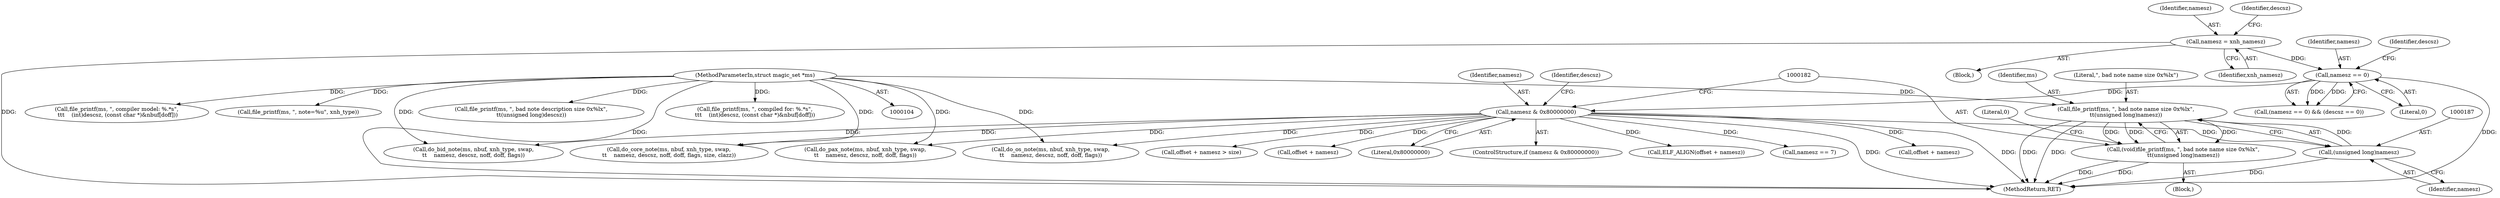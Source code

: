 digraph "0_file_65437cee25199dbd385fb35901bc0011e164276c@pointer" {
"1000183" [label="(Call,file_printf(ms, \", bad note name size 0x%lx\",\n\t\t(unsigned long)namesz))"];
"1000105" [label="(MethodParameterIn,struct magic_set *ms)"];
"1000186" [label="(Call,(unsigned long)namesz)"];
"1000177" [label="(Call,namesz & 0x80000000)"];
"1000162" [label="(Call,namesz == 0)"];
"1000154" [label="(Call,namesz = xnh_namesz)"];
"1000181" [label="(Call,(void)file_printf(ms, \", bad note name size 0x%lx\",\n\t\t(unsigned long)namesz))"];
"1000316" [label="(Call,do_core_note(ms, nbuf, xnh_type, swap,\n\t\t    namesz, descsz, noff, doff, flags, size, clazz))"];
"1000404" [label="(Call,file_printf(ms, \", compiler model: %.*s\",\n \t\t\t    (int)descsz, (const char *)&nbuf[doff]))"];
"1000176" [label="(ControlStructure,if (namesz & 0x80000000))"];
"1000211" [label="(Call,ELF_ALIGN(offset + namesz))"];
"1000162" [label="(Call,namesz == 0)"];
"1000253" [label="(Call,do_os_note(ms, nbuf, xnh_type, swap,\n\t\t    namesz, descsz, noff, doff, flags))"];
"1000193" [label="(Identifier,descsz)"];
"1000435" [label="(Call,file_printf(ms, \", note=%u\", xnh_type))"];
"1000198" [label="(Call,file_printf(ms, \", bad note description size 0x%lx\",\n\t\t(unsigned long)descsz))"];
"1000295" [label="(Call,do_pax_note(ms, nbuf, xnh_type, swap,\n\t\t    namesz, descsz, noff, doff, flags))"];
"1000156" [label="(Identifier,xnh_namesz)"];
"1000184" [label="(Identifier,ms)"];
"1000164" [label="(Literal,0)"];
"1000180" [label="(Block,)"];
"1000373" [label="(Call,file_printf(ms, \", compiled for: %.*s\",\n\t\t\t    (int)descsz, (const char *)&nbuf[doff]))"];
"1000332" [label="(Call,namesz == 7)"];
"1000177" [label="(Call,namesz & 0x80000000)"];
"1000178" [label="(Identifier,namesz)"];
"1000448" [label="(MethodReturn,RET)"];
"1000212" [label="(Call,offset + namesz)"];
"1000105" [label="(MethodParameterIn,struct magic_set *ms)"];
"1000216" [label="(Call,offset + namesz > size)"];
"1000114" [label="(Block,)"];
"1000163" [label="(Identifier,namesz)"];
"1000161" [label="(Call,(namesz == 0) && (descsz == 0))"];
"1000186" [label="(Call,(unsigned long)namesz)"];
"1000190" [label="(Literal,0)"];
"1000166" [label="(Identifier,descsz)"];
"1000188" [label="(Identifier,namesz)"];
"1000217" [label="(Call,offset + namesz)"];
"1000155" [label="(Identifier,namesz)"];
"1000183" [label="(Call,file_printf(ms, \", bad note name size 0x%lx\",\n\t\t(unsigned long)namesz))"];
"1000158" [label="(Identifier,descsz)"];
"1000179" [label="(Literal,0x80000000)"];
"1000154" [label="(Call,namesz = xnh_namesz)"];
"1000181" [label="(Call,(void)file_printf(ms, \", bad note name size 0x%lx\",\n\t\t(unsigned long)namesz))"];
"1000274" [label="(Call,do_bid_note(ms, nbuf, xnh_type, swap,\n\t\t    namesz, descsz, noff, doff, flags))"];
"1000185" [label="(Literal,\", bad note name size 0x%lx\")"];
"1000183" -> "1000181"  [label="AST: "];
"1000183" -> "1000186"  [label="CFG: "];
"1000184" -> "1000183"  [label="AST: "];
"1000185" -> "1000183"  [label="AST: "];
"1000186" -> "1000183"  [label="AST: "];
"1000181" -> "1000183"  [label="CFG: "];
"1000183" -> "1000448"  [label="DDG: "];
"1000183" -> "1000448"  [label="DDG: "];
"1000183" -> "1000181"  [label="DDG: "];
"1000183" -> "1000181"  [label="DDG: "];
"1000183" -> "1000181"  [label="DDG: "];
"1000105" -> "1000183"  [label="DDG: "];
"1000186" -> "1000183"  [label="DDG: "];
"1000105" -> "1000104"  [label="AST: "];
"1000105" -> "1000448"  [label="DDG: "];
"1000105" -> "1000198"  [label="DDG: "];
"1000105" -> "1000253"  [label="DDG: "];
"1000105" -> "1000274"  [label="DDG: "];
"1000105" -> "1000295"  [label="DDG: "];
"1000105" -> "1000316"  [label="DDG: "];
"1000105" -> "1000373"  [label="DDG: "];
"1000105" -> "1000404"  [label="DDG: "];
"1000105" -> "1000435"  [label="DDG: "];
"1000186" -> "1000188"  [label="CFG: "];
"1000187" -> "1000186"  [label="AST: "];
"1000188" -> "1000186"  [label="AST: "];
"1000186" -> "1000448"  [label="DDG: "];
"1000177" -> "1000186"  [label="DDG: "];
"1000177" -> "1000176"  [label="AST: "];
"1000177" -> "1000179"  [label="CFG: "];
"1000178" -> "1000177"  [label="AST: "];
"1000179" -> "1000177"  [label="AST: "];
"1000182" -> "1000177"  [label="CFG: "];
"1000193" -> "1000177"  [label="CFG: "];
"1000177" -> "1000448"  [label="DDG: "];
"1000177" -> "1000448"  [label="DDG: "];
"1000162" -> "1000177"  [label="DDG: "];
"1000177" -> "1000211"  [label="DDG: "];
"1000177" -> "1000212"  [label="DDG: "];
"1000177" -> "1000216"  [label="DDG: "];
"1000177" -> "1000217"  [label="DDG: "];
"1000177" -> "1000253"  [label="DDG: "];
"1000177" -> "1000274"  [label="DDG: "];
"1000177" -> "1000295"  [label="DDG: "];
"1000177" -> "1000316"  [label="DDG: "];
"1000177" -> "1000332"  [label="DDG: "];
"1000162" -> "1000161"  [label="AST: "];
"1000162" -> "1000164"  [label="CFG: "];
"1000163" -> "1000162"  [label="AST: "];
"1000164" -> "1000162"  [label="AST: "];
"1000166" -> "1000162"  [label="CFG: "];
"1000161" -> "1000162"  [label="CFG: "];
"1000162" -> "1000448"  [label="DDG: "];
"1000162" -> "1000161"  [label="DDG: "];
"1000162" -> "1000161"  [label="DDG: "];
"1000154" -> "1000162"  [label="DDG: "];
"1000154" -> "1000114"  [label="AST: "];
"1000154" -> "1000156"  [label="CFG: "];
"1000155" -> "1000154"  [label="AST: "];
"1000156" -> "1000154"  [label="AST: "];
"1000158" -> "1000154"  [label="CFG: "];
"1000154" -> "1000448"  [label="DDG: "];
"1000181" -> "1000180"  [label="AST: "];
"1000182" -> "1000181"  [label="AST: "];
"1000190" -> "1000181"  [label="CFG: "];
"1000181" -> "1000448"  [label="DDG: "];
"1000181" -> "1000448"  [label="DDG: "];
}

